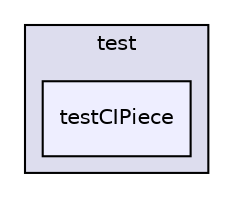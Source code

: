 digraph "/home/cj/workspace/Tetris/src/test/testCIPiece" {
  compound=true
  node [ fontsize="10", fontname="Helvetica"];
  edge [ labelfontsize="10", labelfontname="Helvetica"];
  subgraph clusterdir_120ed4da3e3217b1e7fc0b4f48568e79 {
    graph [ bgcolor="#ddddee", pencolor="black", label="test" fontname="Helvetica", fontsize="10", URL="dir_120ed4da3e3217b1e7fc0b4f48568e79.html"]
  dir_1f7b74956783b23c54ffa51e3e9d8f32 [shape=box, label="testCIPiece", style="filled", fillcolor="#eeeeff", pencolor="black", URL="dir_1f7b74956783b23c54ffa51e3e9d8f32.html"];
  }
}
